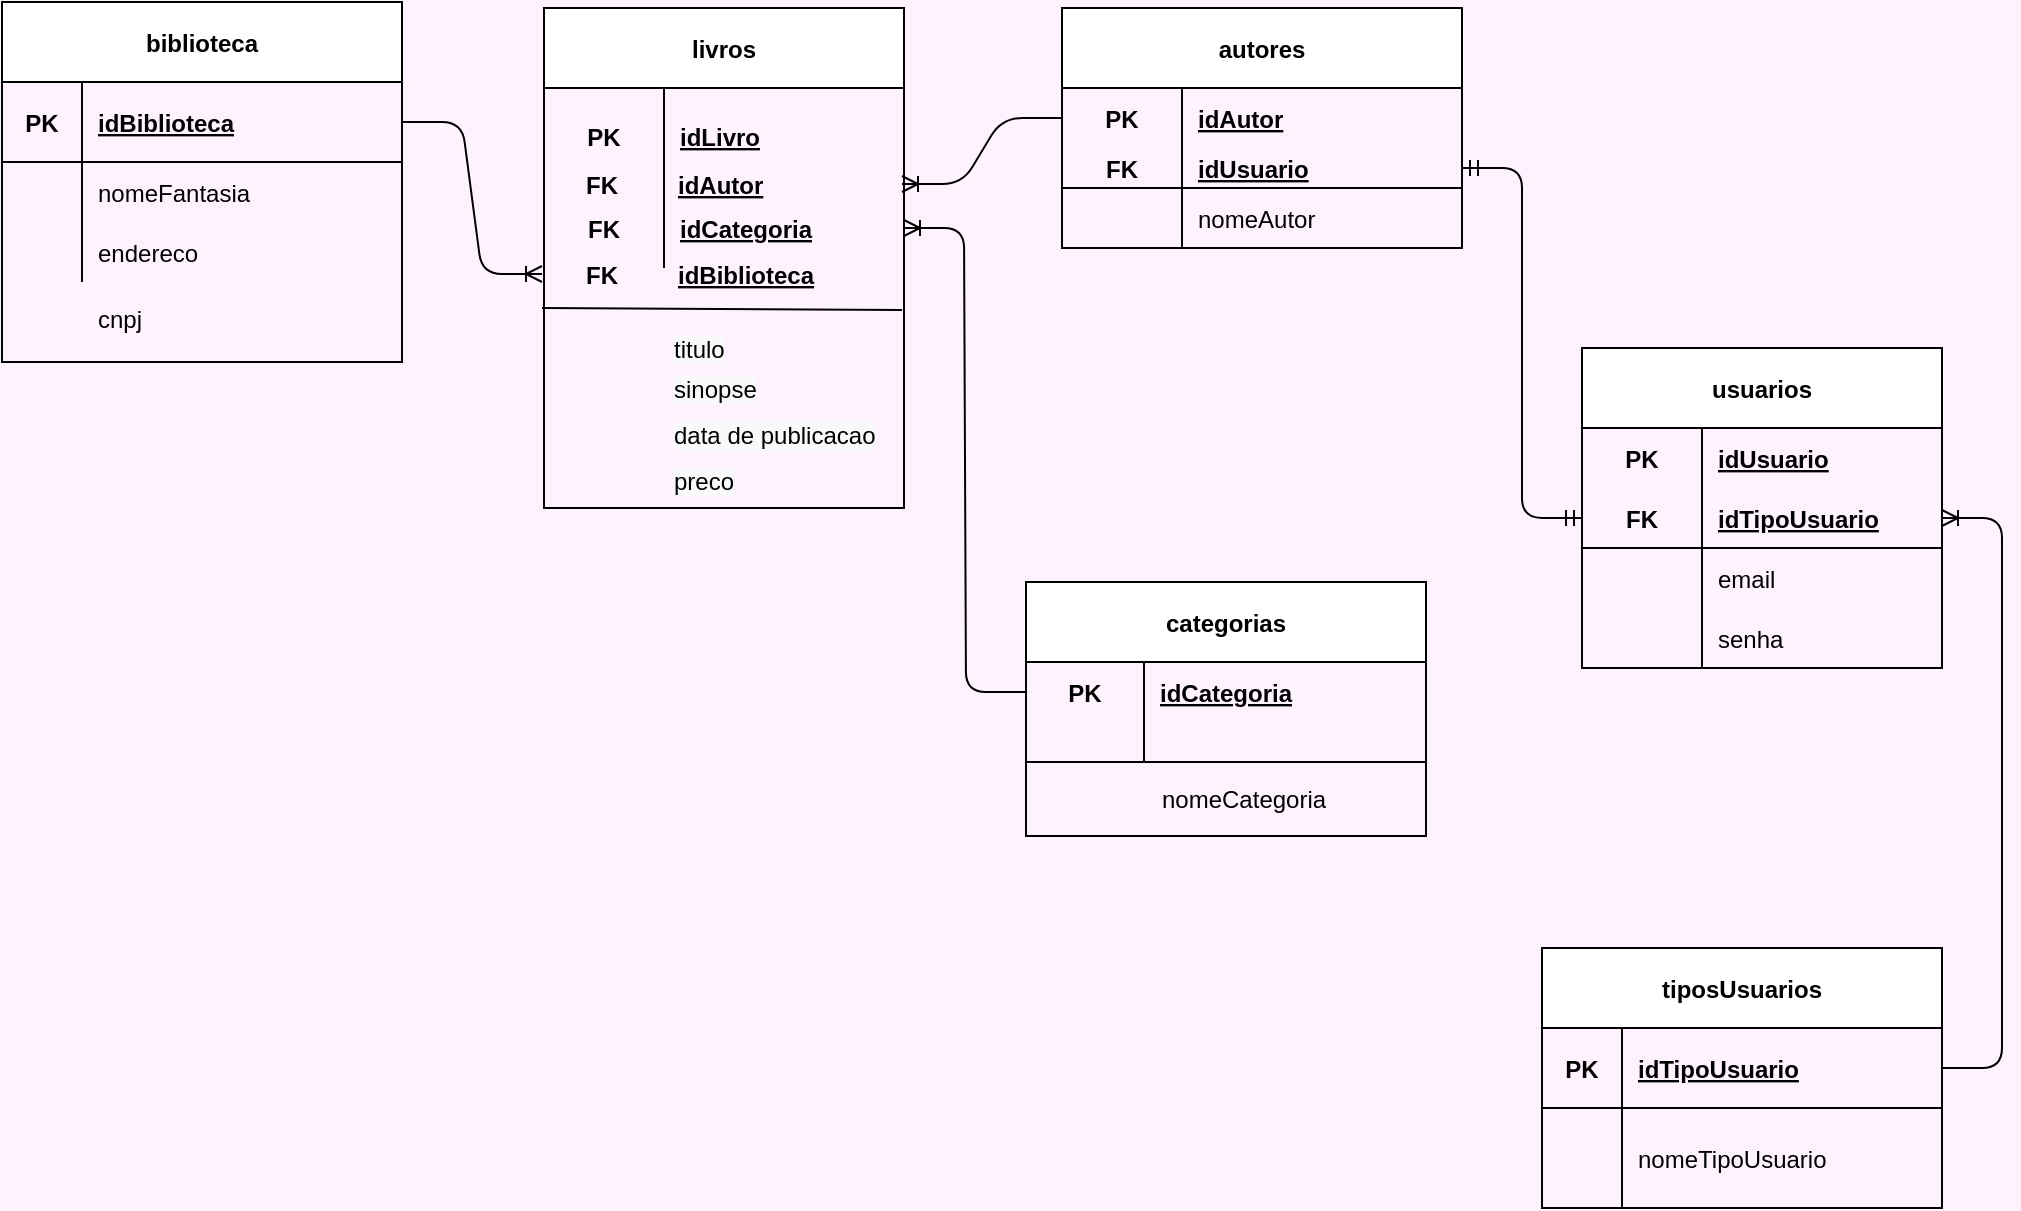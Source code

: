 <mxfile version="14.8.5" type="device"><diagram id="ErziVuV1Hj_cqhswYWtt" name="Page-1"><mxGraphModel dx="1422" dy="794" grid="1" gridSize="10" guides="1" tooltips="1" connect="1" arrows="1" fold="1" page="1" pageScale="1" pageWidth="1169" pageHeight="827" background="#FFF2FF" math="0" shadow="0"><root><mxCell id="0"/><mxCell id="1" parent="0"/><mxCell id="-0Z5DmW164gVqVlQ737_-1" value="tiposUsuarios" style="shape=table;startSize=40;container=1;collapsible=1;childLayout=tableLayout;fixedRows=1;rowLines=0;fontStyle=1;align=center;resizeLast=1;" vertex="1" parent="1"><mxGeometry x="800" y="550" width="200" height="130" as="geometry"/></mxCell><mxCell id="-0Z5DmW164gVqVlQ737_-2" value="" style="shape=partialRectangle;collapsible=0;dropTarget=0;pointerEvents=0;fillColor=none;top=0;left=0;bottom=1;right=0;points=[[0,0.5],[1,0.5]];portConstraint=eastwest;" vertex="1" parent="-0Z5DmW164gVqVlQ737_-1"><mxGeometry y="40" width="200" height="40" as="geometry"/></mxCell><mxCell id="-0Z5DmW164gVqVlQ737_-3" value="PK" style="shape=partialRectangle;connectable=0;fillColor=none;top=0;left=0;bottom=0;right=0;fontStyle=1;overflow=hidden;" vertex="1" parent="-0Z5DmW164gVqVlQ737_-2"><mxGeometry width="40" height="40" as="geometry"/></mxCell><mxCell id="-0Z5DmW164gVqVlQ737_-4" value="idTipoUsuario" style="shape=partialRectangle;connectable=0;fillColor=none;top=0;left=0;bottom=0;right=0;align=left;spacingLeft=6;fontStyle=5;overflow=hidden;" vertex="1" parent="-0Z5DmW164gVqVlQ737_-2"><mxGeometry x="40" width="160" height="40" as="geometry"/></mxCell><mxCell id="-0Z5DmW164gVqVlQ737_-5" value="" style="shape=partialRectangle;collapsible=0;dropTarget=0;pointerEvents=0;fillColor=none;top=0;left=0;bottom=0;right=0;points=[[0,0.5],[1,0.5]];portConstraint=eastwest;" vertex="1" parent="-0Z5DmW164gVqVlQ737_-1"><mxGeometry y="80" width="200" height="50" as="geometry"/></mxCell><mxCell id="-0Z5DmW164gVqVlQ737_-6" value="" style="shape=partialRectangle;connectable=0;fillColor=none;top=0;left=0;bottom=0;right=0;editable=1;overflow=hidden;" vertex="1" parent="-0Z5DmW164gVqVlQ737_-5"><mxGeometry width="40" height="50" as="geometry"/></mxCell><mxCell id="-0Z5DmW164gVqVlQ737_-7" value="nomeTipoUsuario" style="shape=partialRectangle;connectable=0;fillColor=none;top=0;left=0;bottom=0;right=0;align=left;spacingLeft=6;overflow=hidden;" vertex="1" parent="-0Z5DmW164gVqVlQ737_-5"><mxGeometry x="40" width="160" height="50" as="geometry"/></mxCell><mxCell id="-0Z5DmW164gVqVlQ737_-83" value="biblioteca" style="shape=table;startSize=40;container=1;collapsible=1;childLayout=tableLayout;fixedRows=1;rowLines=0;fontStyle=1;align=center;resizeLast=1;" vertex="1" parent="1"><mxGeometry x="30" y="77" width="200" height="180" as="geometry"/></mxCell><mxCell id="-0Z5DmW164gVqVlQ737_-84" value="" style="shape=partialRectangle;collapsible=0;dropTarget=0;pointerEvents=0;fillColor=none;top=0;left=0;bottom=1;right=0;points=[[0,0.5],[1,0.5]];portConstraint=eastwest;" vertex="1" parent="-0Z5DmW164gVqVlQ737_-83"><mxGeometry y="40" width="200" height="40" as="geometry"/></mxCell><mxCell id="-0Z5DmW164gVqVlQ737_-85" value="PK" style="shape=partialRectangle;connectable=0;fillColor=none;top=0;left=0;bottom=0;right=0;fontStyle=1;overflow=hidden;" vertex="1" parent="-0Z5DmW164gVqVlQ737_-84"><mxGeometry width="40" height="40" as="geometry"/></mxCell><mxCell id="-0Z5DmW164gVqVlQ737_-86" value="idBiblioteca" style="shape=partialRectangle;connectable=0;fillColor=none;top=0;left=0;bottom=0;right=0;align=left;spacingLeft=6;fontStyle=5;overflow=hidden;" vertex="1" parent="-0Z5DmW164gVqVlQ737_-84"><mxGeometry x="40" width="160" height="40" as="geometry"/></mxCell><mxCell id="-0Z5DmW164gVqVlQ737_-87" value="" style="shape=partialRectangle;collapsible=0;dropTarget=0;pointerEvents=0;fillColor=none;top=0;left=0;bottom=0;right=0;points=[[0,0.5],[1,0.5]];portConstraint=eastwest;" vertex="1" parent="-0Z5DmW164gVqVlQ737_-83"><mxGeometry y="80" width="200" height="30" as="geometry"/></mxCell><mxCell id="-0Z5DmW164gVqVlQ737_-88" value="" style="shape=partialRectangle;connectable=0;fillColor=none;top=0;left=0;bottom=0;right=0;editable=1;overflow=hidden;" vertex="1" parent="-0Z5DmW164gVqVlQ737_-87"><mxGeometry width="40" height="30" as="geometry"/></mxCell><mxCell id="-0Z5DmW164gVqVlQ737_-89" value="nomeFantasia" style="shape=partialRectangle;connectable=0;fillColor=none;top=0;left=0;bottom=0;right=0;align=left;spacingLeft=6;overflow=hidden;" vertex="1" parent="-0Z5DmW164gVqVlQ737_-87"><mxGeometry x="40" width="160" height="30" as="geometry"/></mxCell><mxCell id="-0Z5DmW164gVqVlQ737_-248" value="" style="shape=partialRectangle;collapsible=0;dropTarget=0;pointerEvents=0;fillColor=none;top=0;left=0;bottom=0;right=0;points=[[0,0.5],[1,0.5]];portConstraint=eastwest;" vertex="1" parent="-0Z5DmW164gVqVlQ737_-83"><mxGeometry y="110" width="200" height="30" as="geometry"/></mxCell><mxCell id="-0Z5DmW164gVqVlQ737_-249" value="" style="shape=partialRectangle;connectable=0;fillColor=none;top=0;left=0;bottom=0;right=0;editable=1;overflow=hidden;" vertex="1" parent="-0Z5DmW164gVqVlQ737_-248"><mxGeometry width="40" height="30" as="geometry"/></mxCell><mxCell id="-0Z5DmW164gVqVlQ737_-250" value="endereco" style="shape=partialRectangle;connectable=0;fillColor=none;top=0;left=0;bottom=0;right=0;align=left;spacingLeft=6;overflow=hidden;" vertex="1" parent="-0Z5DmW164gVqVlQ737_-248"><mxGeometry x="40" width="160" height="30" as="geometry"/></mxCell><mxCell id="-0Z5DmW164gVqVlQ737_-109" value="autores" style="shape=table;startSize=40;container=1;collapsible=1;childLayout=tableLayout;fixedRows=1;rowLines=0;fontStyle=1;align=center;resizeLast=1;" vertex="1" parent="1"><mxGeometry x="560" y="80" width="200" height="120" as="geometry"/></mxCell><mxCell id="-0Z5DmW164gVqVlQ737_-110" value="" style="shape=partialRectangle;collapsible=0;dropTarget=0;pointerEvents=0;fillColor=none;top=0;left=0;bottom=0;right=0;points=[[0,0.5],[1,0.5]];portConstraint=eastwest;" vertex="1" parent="-0Z5DmW164gVqVlQ737_-109"><mxGeometry y="40" width="200" height="30" as="geometry"/></mxCell><mxCell id="-0Z5DmW164gVqVlQ737_-111" value="PK" style="shape=partialRectangle;connectable=0;fillColor=none;top=0;left=0;bottom=0;right=0;fontStyle=1;overflow=hidden;" vertex="1" parent="-0Z5DmW164gVqVlQ737_-110"><mxGeometry width="60" height="30" as="geometry"/></mxCell><mxCell id="-0Z5DmW164gVqVlQ737_-112" value="idAutor" style="shape=partialRectangle;connectable=0;fillColor=none;top=0;left=0;bottom=0;right=0;align=left;spacingLeft=6;fontStyle=5;overflow=hidden;" vertex="1" parent="-0Z5DmW164gVqVlQ737_-110"><mxGeometry x="60" width="140" height="30" as="geometry"/></mxCell><mxCell id="-0Z5DmW164gVqVlQ737_-113" value="" style="shape=partialRectangle;collapsible=0;dropTarget=0;pointerEvents=0;fillColor=none;top=0;left=0;bottom=1;right=0;points=[[0,0.5],[1,0.5]];portConstraint=eastwest;" vertex="1" parent="-0Z5DmW164gVqVlQ737_-109"><mxGeometry y="70" width="200" height="20" as="geometry"/></mxCell><mxCell id="-0Z5DmW164gVqVlQ737_-114" value="FK" style="shape=partialRectangle;connectable=0;fillColor=none;top=0;left=0;bottom=0;right=0;fontStyle=1;overflow=hidden;" vertex="1" parent="-0Z5DmW164gVqVlQ737_-113"><mxGeometry width="60" height="20" as="geometry"/></mxCell><mxCell id="-0Z5DmW164gVqVlQ737_-115" value="idUsuario" style="shape=partialRectangle;connectable=0;fillColor=none;top=0;left=0;bottom=0;right=0;align=left;spacingLeft=6;fontStyle=5;overflow=hidden;" vertex="1" parent="-0Z5DmW164gVqVlQ737_-113"><mxGeometry x="60" width="140" height="20" as="geometry"/></mxCell><mxCell id="-0Z5DmW164gVqVlQ737_-116" value="" style="shape=partialRectangle;collapsible=0;dropTarget=0;pointerEvents=0;fillColor=none;top=0;left=0;bottom=0;right=0;points=[[0,0.5],[1,0.5]];portConstraint=eastwest;" vertex="1" parent="-0Z5DmW164gVqVlQ737_-109"><mxGeometry y="90" width="200" height="30" as="geometry"/></mxCell><mxCell id="-0Z5DmW164gVqVlQ737_-117" value="" style="shape=partialRectangle;connectable=0;fillColor=none;top=0;left=0;bottom=0;right=0;editable=1;overflow=hidden;" vertex="1" parent="-0Z5DmW164gVqVlQ737_-116"><mxGeometry width="60" height="30" as="geometry"/></mxCell><mxCell id="-0Z5DmW164gVqVlQ737_-118" value="nomeAutor" style="shape=partialRectangle;connectable=0;fillColor=none;top=0;left=0;bottom=0;right=0;align=left;spacingLeft=6;overflow=hidden;" vertex="1" parent="-0Z5DmW164gVqVlQ737_-116"><mxGeometry x="60" width="140" height="30" as="geometry"/></mxCell><mxCell id="-0Z5DmW164gVqVlQ737_-172" value="categorias" style="shape=table;startSize=40;container=1;collapsible=1;childLayout=tableLayout;fixedRows=1;rowLines=0;fontStyle=1;align=center;resizeLast=1;" vertex="1" parent="1"><mxGeometry x="542" y="367" width="200" height="127" as="geometry"/></mxCell><mxCell id="-0Z5DmW164gVqVlQ737_-173" value="" style="shape=partialRectangle;collapsible=0;dropTarget=0;pointerEvents=0;fillColor=none;top=0;left=0;bottom=0;right=0;points=[[0,0.5],[1,0.5]];portConstraint=eastwest;" vertex="1" parent="-0Z5DmW164gVqVlQ737_-172"><mxGeometry y="40" width="200" height="30" as="geometry"/></mxCell><mxCell id="-0Z5DmW164gVqVlQ737_-174" value="PK" style="shape=partialRectangle;connectable=0;fillColor=none;top=0;left=0;bottom=0;right=0;fontStyle=1;overflow=hidden;" vertex="1" parent="-0Z5DmW164gVqVlQ737_-173"><mxGeometry width="59" height="30" as="geometry"/></mxCell><mxCell id="-0Z5DmW164gVqVlQ737_-175" value="idCategoria" style="shape=partialRectangle;connectable=0;fillColor=none;top=0;left=0;bottom=0;right=0;align=left;spacingLeft=6;fontStyle=5;overflow=hidden;" vertex="1" parent="-0Z5DmW164gVqVlQ737_-173"><mxGeometry x="59" width="141" height="30" as="geometry"/></mxCell><mxCell id="-0Z5DmW164gVqVlQ737_-176" value="" style="shape=partialRectangle;collapsible=0;dropTarget=0;pointerEvents=0;fillColor=none;top=0;left=0;bottom=1;right=0;points=[[0,0.5],[1,0.5]];portConstraint=eastwest;" vertex="1" parent="-0Z5DmW164gVqVlQ737_-172"><mxGeometry y="70" width="200" height="20" as="geometry"/></mxCell><mxCell id="-0Z5DmW164gVqVlQ737_-177" value="" style="shape=partialRectangle;connectable=0;fillColor=none;top=0;left=0;bottom=0;right=0;fontStyle=1;overflow=hidden;" vertex="1" parent="-0Z5DmW164gVqVlQ737_-176"><mxGeometry width="59" height="20" as="geometry"/></mxCell><mxCell id="-0Z5DmW164gVqVlQ737_-178" value="" style="shape=partialRectangle;connectable=0;fillColor=none;top=0;left=0;bottom=0;right=0;align=left;spacingLeft=6;fontStyle=5;overflow=hidden;" vertex="1" parent="-0Z5DmW164gVqVlQ737_-176"><mxGeometry x="59" width="141" height="20" as="geometry"/></mxCell><mxCell id="-0Z5DmW164gVqVlQ737_-182" value="" style="edgeStyle=entityRelationEdgeStyle;fontSize=12;html=1;endArrow=ERoneToMany;" edge="1" parent="1" source="-0Z5DmW164gVqVlQ737_-84" target="-0Z5DmW164gVqVlQ737_-233"><mxGeometry width="100" height="100" relative="1" as="geometry"><mxPoint x="210" y="250" as="sourcePoint"/><mxPoint x="270" y="364" as="targetPoint"/></mxGeometry></mxCell><mxCell id="-0Z5DmW164gVqVlQ737_-183" value="livros" style="shape=table;startSize=40;container=1;collapsible=1;childLayout=tableLayout;fixedRows=1;rowLines=0;fontStyle=1;align=center;resizeLast=1;" vertex="1" parent="1"><mxGeometry x="301" y="80" width="180" height="250" as="geometry"/></mxCell><mxCell id="-0Z5DmW164gVqVlQ737_-184" value="" style="shape=partialRectangle;collapsible=0;dropTarget=0;pointerEvents=0;fillColor=none;top=0;left=0;bottom=0;right=0;points=[[0,0.5],[1,0.5]];portConstraint=eastwest;" vertex="1" parent="-0Z5DmW164gVqVlQ737_-183"><mxGeometry y="40" width="180" height="48" as="geometry"/></mxCell><mxCell id="-0Z5DmW164gVqVlQ737_-185" value="PK" style="shape=partialRectangle;connectable=0;fillColor=none;top=0;left=0;bottom=0;right=0;fontStyle=1;overflow=hidden;" vertex="1" parent="-0Z5DmW164gVqVlQ737_-184"><mxGeometry width="60" height="48" as="geometry"/></mxCell><mxCell id="-0Z5DmW164gVqVlQ737_-186" value="idLivro" style="shape=partialRectangle;connectable=0;fillColor=none;top=0;left=0;bottom=0;right=0;align=left;spacingLeft=6;fontStyle=5;overflow=hidden;" vertex="1" parent="-0Z5DmW164gVqVlQ737_-184"><mxGeometry x="60" width="120" height="48" as="geometry"/></mxCell><mxCell id="-0Z5DmW164gVqVlQ737_-190" value="" style="shape=partialRectangle;collapsible=0;dropTarget=0;pointerEvents=0;fillColor=none;top=0;left=0;bottom=0;right=0;points=[[0,0.5],[1,0.5]];portConstraint=eastwest;" vertex="1" parent="-0Z5DmW164gVqVlQ737_-183"><mxGeometry y="88" width="180" height="42" as="geometry"/></mxCell><mxCell id="-0Z5DmW164gVqVlQ737_-191" value="" style="shape=partialRectangle;connectable=0;fillColor=none;top=0;left=0;bottom=0;right=0;editable=1;overflow=hidden;" vertex="1" parent="-0Z5DmW164gVqVlQ737_-190"><mxGeometry width="60" height="42" as="geometry"/></mxCell><mxCell id="-0Z5DmW164gVqVlQ737_-192" value="" style="shape=partialRectangle;connectable=0;fillColor=none;top=0;left=0;bottom=0;right=0;align=left;spacingLeft=6;overflow=hidden;" vertex="1" parent="-0Z5DmW164gVqVlQ737_-190"><mxGeometry x="60" width="120" height="42" as="geometry"/></mxCell><mxCell id="-0Z5DmW164gVqVlQ737_-201" value="" style="shape=partialRectangle;collapsible=0;dropTarget=0;pointerEvents=0;fillColor=none;top=0;left=0;bottom=0;right=0;points=[[0,0.5],[1,0.5]];portConstraint=eastwest;" vertex="1" parent="1"><mxGeometry x="300" y="153" width="180" height="30" as="geometry"/></mxCell><mxCell id="-0Z5DmW164gVqVlQ737_-202" value="FK" style="shape=partialRectangle;connectable=0;fillColor=none;top=0;left=0;bottom=0;right=0;fontStyle=1;overflow=hidden;" vertex="1" parent="-0Z5DmW164gVqVlQ737_-201"><mxGeometry width="60" height="30" as="geometry"/></mxCell><mxCell id="-0Z5DmW164gVqVlQ737_-203" value="idAutor" style="shape=partialRectangle;connectable=0;fillColor=none;top=0;left=0;bottom=0;right=0;align=left;spacingLeft=6;fontStyle=5;overflow=hidden;" vertex="1" parent="-0Z5DmW164gVqVlQ737_-201"><mxGeometry x="60" width="120" height="30" as="geometry"/></mxCell><mxCell id="-0Z5DmW164gVqVlQ737_-204" value="usuarios" style="shape=table;startSize=40;container=1;collapsible=1;childLayout=tableLayout;fixedRows=1;rowLines=0;fontStyle=1;align=center;resizeLast=1;" vertex="1" parent="1"><mxGeometry x="820" y="250" width="180" height="160" as="geometry"/></mxCell><mxCell id="-0Z5DmW164gVqVlQ737_-205" value="" style="shape=partialRectangle;collapsible=0;dropTarget=0;pointerEvents=0;fillColor=none;top=0;left=0;bottom=0;right=0;points=[[0,0.5],[1,0.5]];portConstraint=eastwest;" vertex="1" parent="-0Z5DmW164gVqVlQ737_-204"><mxGeometry y="40" width="180" height="30" as="geometry"/></mxCell><mxCell id="-0Z5DmW164gVqVlQ737_-206" value="PK" style="shape=partialRectangle;connectable=0;fillColor=none;top=0;left=0;bottom=0;right=0;fontStyle=1;overflow=hidden;" vertex="1" parent="-0Z5DmW164gVqVlQ737_-205"><mxGeometry width="60" height="30" as="geometry"/></mxCell><mxCell id="-0Z5DmW164gVqVlQ737_-207" value="idUsuario" style="shape=partialRectangle;connectable=0;fillColor=none;top=0;left=0;bottom=0;right=0;align=left;spacingLeft=6;fontStyle=5;overflow=hidden;" vertex="1" parent="-0Z5DmW164gVqVlQ737_-205"><mxGeometry x="60" width="120" height="30" as="geometry"/></mxCell><mxCell id="-0Z5DmW164gVqVlQ737_-208" value="" style="shape=partialRectangle;collapsible=0;dropTarget=0;pointerEvents=0;fillColor=none;top=0;left=0;bottom=1;right=0;points=[[0,0.5],[1,0.5]];portConstraint=eastwest;" vertex="1" parent="-0Z5DmW164gVqVlQ737_-204"><mxGeometry y="70" width="180" height="30" as="geometry"/></mxCell><mxCell id="-0Z5DmW164gVqVlQ737_-209" value="FK" style="shape=partialRectangle;connectable=0;fillColor=none;top=0;left=0;bottom=0;right=0;fontStyle=1;overflow=hidden;" vertex="1" parent="-0Z5DmW164gVqVlQ737_-208"><mxGeometry width="60" height="30" as="geometry"/></mxCell><mxCell id="-0Z5DmW164gVqVlQ737_-210" value="idTipoUsuario" style="shape=partialRectangle;connectable=0;fillColor=none;top=0;left=0;bottom=0;right=0;align=left;spacingLeft=6;fontStyle=5;overflow=hidden;" vertex="1" parent="-0Z5DmW164gVqVlQ737_-208"><mxGeometry x="60" width="120" height="30" as="geometry"/></mxCell><mxCell id="-0Z5DmW164gVqVlQ737_-211" value="" style="shape=partialRectangle;collapsible=0;dropTarget=0;pointerEvents=0;fillColor=none;top=0;left=0;bottom=0;right=0;points=[[0,0.5],[1,0.5]];portConstraint=eastwest;" vertex="1" parent="-0Z5DmW164gVqVlQ737_-204"><mxGeometry y="100" width="180" height="30" as="geometry"/></mxCell><mxCell id="-0Z5DmW164gVqVlQ737_-212" value="" style="shape=partialRectangle;connectable=0;fillColor=none;top=0;left=0;bottom=0;right=0;editable=1;overflow=hidden;" vertex="1" parent="-0Z5DmW164gVqVlQ737_-211"><mxGeometry width="60" height="30" as="geometry"/></mxCell><mxCell id="-0Z5DmW164gVqVlQ737_-213" value="email" style="shape=partialRectangle;connectable=0;fillColor=none;top=0;left=0;bottom=0;right=0;align=left;spacingLeft=6;overflow=hidden;" vertex="1" parent="-0Z5DmW164gVqVlQ737_-211"><mxGeometry x="60" width="120" height="30" as="geometry"/></mxCell><mxCell id="-0Z5DmW164gVqVlQ737_-214" value="" style="shape=partialRectangle;collapsible=0;dropTarget=0;pointerEvents=0;fillColor=none;top=0;left=0;bottom=0;right=0;points=[[0,0.5],[1,0.5]];portConstraint=eastwest;" vertex="1" parent="-0Z5DmW164gVqVlQ737_-204"><mxGeometry y="130" width="180" height="30" as="geometry"/></mxCell><mxCell id="-0Z5DmW164gVqVlQ737_-215" value="" style="shape=partialRectangle;connectable=0;fillColor=none;top=0;left=0;bottom=0;right=0;editable=1;overflow=hidden;" vertex="1" parent="-0Z5DmW164gVqVlQ737_-214"><mxGeometry width="60" height="30" as="geometry"/></mxCell><mxCell id="-0Z5DmW164gVqVlQ737_-216" value="senha" style="shape=partialRectangle;connectable=0;fillColor=none;top=0;left=0;bottom=0;right=0;align=left;spacingLeft=6;overflow=hidden;" vertex="1" parent="-0Z5DmW164gVqVlQ737_-214"><mxGeometry x="60" width="120" height="30" as="geometry"/></mxCell><mxCell id="-0Z5DmW164gVqVlQ737_-220" value="" style="shape=partialRectangle;collapsible=0;dropTarget=0;pointerEvents=0;fillColor=none;top=0;left=0;bottom=0;right=0;points=[[0,0.5],[1,0.5]];portConstraint=eastwest;" vertex="1" parent="1"><mxGeometry x="542" y="453" width="180" height="44" as="geometry"/></mxCell><mxCell id="-0Z5DmW164gVqVlQ737_-221" value="" style="shape=partialRectangle;connectable=0;fillColor=none;top=0;left=0;bottom=0;right=0;editable=1;overflow=hidden;" vertex="1" parent="-0Z5DmW164gVqVlQ737_-220"><mxGeometry width="60" height="44" as="geometry"/></mxCell><mxCell id="-0Z5DmW164gVqVlQ737_-222" value="nomeCategoria" style="shape=partialRectangle;connectable=0;fillColor=none;top=0;left=0;bottom=0;right=0;align=left;spacingLeft=6;overflow=hidden;" vertex="1" parent="-0Z5DmW164gVqVlQ737_-220"><mxGeometry x="60" width="120" height="44" as="geometry"/></mxCell><mxCell id="-0Z5DmW164gVqVlQ737_-226" value="&lt;span style=&quot;color: rgb(0 , 0 , 0) ; font-family: &amp;#34;helvetica&amp;#34; ; font-size: 12px ; font-style: normal ; font-weight: 400 ; letter-spacing: normal ; text-align: left ; text-indent: 0px ; text-transform: none ; word-spacing: 0px ; background-color: rgb(248 , 249 , 250) ; display: inline ; float: none&quot;&gt;sinopse&lt;br&gt;&lt;/span&gt;" style="text;whiteSpace=wrap;html=1;" vertex="1" parent="1"><mxGeometry x="364" y="257" width="110" height="30" as="geometry"/></mxCell><mxCell id="-0Z5DmW164gVqVlQ737_-227" value="&lt;span style=&quot;color: rgb(0 , 0 , 0) ; font-family: &amp;#34;helvetica&amp;#34; ; font-size: 12px ; font-style: normal ; font-weight: 400 ; letter-spacing: normal ; text-align: left ; text-indent: 0px ; text-transform: none ; word-spacing: 0px ; background-color: rgb(248 , 249 , 250) ; display: inline ; float: none&quot;&gt;data de publicacao&lt;br&gt;&lt;/span&gt;" style="text;whiteSpace=wrap;html=1;" vertex="1" parent="1"><mxGeometry x="364" y="280" width="110" height="30" as="geometry"/></mxCell><mxCell id="-0Z5DmW164gVqVlQ737_-228" value="&lt;span style=&quot;color: rgb(0 , 0 , 0) ; font-family: &amp;#34;helvetica&amp;#34; ; font-size: 12px ; font-style: normal ; font-weight: 400 ; letter-spacing: normal ; text-align: left ; text-indent: 0px ; text-transform: none ; word-spacing: 0px ; background-color: rgb(248 , 249 , 250) ; display: inline ; float: none&quot;&gt;preco&lt;/span&gt;" style="text;whiteSpace=wrap;html=1;" vertex="1" parent="1"><mxGeometry x="364" y="303" width="110" height="27" as="geometry"/></mxCell><mxCell id="-0Z5DmW164gVqVlQ737_-229" value="" style="shape=partialRectangle;collapsible=0;dropTarget=0;pointerEvents=0;fillColor=none;top=0;left=0;bottom=0;right=0;points=[[0,0.5],[1,0.5]];portConstraint=eastwest;" vertex="1" parent="1"><mxGeometry x="301" y="175" width="180" height="30" as="geometry"/></mxCell><mxCell id="-0Z5DmW164gVqVlQ737_-230" value="FK" style="shape=partialRectangle;connectable=0;fillColor=none;top=0;left=0;bottom=0;right=0;fontStyle=1;overflow=hidden;" vertex="1" parent="-0Z5DmW164gVqVlQ737_-229"><mxGeometry width="60" height="30" as="geometry"/></mxCell><mxCell id="-0Z5DmW164gVqVlQ737_-231" value="idCategoria" style="shape=partialRectangle;connectable=0;fillColor=none;top=0;left=0;bottom=0;right=0;align=left;spacingLeft=6;fontStyle=5;overflow=hidden;" vertex="1" parent="-0Z5DmW164gVqVlQ737_-229"><mxGeometry x="60" width="120" height="30" as="geometry"/></mxCell><mxCell id="-0Z5DmW164gVqVlQ737_-232" value="" style="endArrow=none;html=1;rounded=0;" edge="1" parent="1"><mxGeometry relative="1" as="geometry"><mxPoint x="300" y="230" as="sourcePoint"/><mxPoint x="480" y="231" as="targetPoint"/></mxGeometry></mxCell><mxCell id="-0Z5DmW164gVqVlQ737_-233" value="" style="shape=partialRectangle;collapsible=0;dropTarget=0;pointerEvents=0;fillColor=none;top=0;left=0;bottom=0;right=0;points=[[0,0.5],[1,0.5]];portConstraint=eastwest;" vertex="1" parent="1"><mxGeometry x="300" y="198" width="180" height="30" as="geometry"/></mxCell><mxCell id="-0Z5DmW164gVqVlQ737_-234" value="FK" style="shape=partialRectangle;connectable=0;fillColor=none;top=0;left=0;bottom=0;right=0;fontStyle=1;overflow=hidden;" vertex="1" parent="-0Z5DmW164gVqVlQ737_-233"><mxGeometry width="60" height="30" as="geometry"/></mxCell><mxCell id="-0Z5DmW164gVqVlQ737_-235" value="idBiblioteca" style="shape=partialRectangle;connectable=0;fillColor=none;top=0;left=0;bottom=0;right=0;align=left;spacingLeft=6;fontStyle=5;overflow=hidden;" vertex="1" parent="-0Z5DmW164gVqVlQ737_-233"><mxGeometry x="60" width="120" height="30" as="geometry"/></mxCell><mxCell id="-0Z5DmW164gVqVlQ737_-237" value="&lt;span style=&quot;color: rgb(0 , 0 , 0) ; font-family: &amp;#34;helvetica&amp;#34; ; font-size: 12px ; font-style: normal ; font-weight: 400 ; letter-spacing: normal ; text-align: left ; text-indent: 0px ; text-transform: none ; word-spacing: 0px ; background-color: rgb(248 , 249 , 250) ; display: inline ; float: none&quot;&gt;titulo&lt;br&gt;&lt;/span&gt;" style="text;whiteSpace=wrap;html=1;" vertex="1" parent="1"><mxGeometry x="364" y="237" width="110" height="20" as="geometry"/></mxCell><mxCell id="-0Z5DmW164gVqVlQ737_-238" value="" style="edgeStyle=entityRelationEdgeStyle;fontSize=12;html=1;endArrow=ERmandOne;startArrow=ERmandOne;exitX=1;exitY=0.5;exitDx=0;exitDy=0;entryX=0;entryY=0.5;entryDx=0;entryDy=0;" edge="1" parent="1" source="-0Z5DmW164gVqVlQ737_-113" target="-0Z5DmW164gVqVlQ737_-208"><mxGeometry width="100" height="100" relative="1" as="geometry"><mxPoint x="760" y="230" as="sourcePoint"/><mxPoint x="860" y="130" as="targetPoint"/></mxGeometry></mxCell><mxCell id="-0Z5DmW164gVqVlQ737_-239" value="" style="edgeStyle=entityRelationEdgeStyle;fontSize=12;html=1;endArrow=ERoneToMany;" edge="1" parent="1" source="-0Z5DmW164gVqVlQ737_-2" target="-0Z5DmW164gVqVlQ737_-208"><mxGeometry width="100" height="100" relative="1" as="geometry"><mxPoint x="1170" y="580" as="sourcePoint"/><mxPoint x="1060" y="490" as="targetPoint"/></mxGeometry></mxCell><mxCell id="-0Z5DmW164gVqVlQ737_-240" value="" style="edgeStyle=entityRelationEdgeStyle;fontSize=12;html=1;endArrow=ERoneToMany;exitX=0;exitY=0.5;exitDx=0;exitDy=0;" edge="1" parent="1" source="-0Z5DmW164gVqVlQ737_-173" target="-0Z5DmW164gVqVlQ737_-229"><mxGeometry width="100" height="100" relative="1" as="geometry"><mxPoint x="470" y="280" as="sourcePoint"/><mxPoint x="570" y="180" as="targetPoint"/></mxGeometry></mxCell><mxCell id="-0Z5DmW164gVqVlQ737_-241" value="" style="edgeStyle=entityRelationEdgeStyle;fontSize=12;html=1;endArrow=ERoneToMany;entryX=1;entryY=0.5;entryDx=0;entryDy=0;entryPerimeter=0;exitX=0;exitY=0.5;exitDx=0;exitDy=0;" edge="1" parent="1" source="-0Z5DmW164gVqVlQ737_-110" target="-0Z5DmW164gVqVlQ737_-201"><mxGeometry width="100" height="100" relative="1" as="geometry"><mxPoint x="550" y="140" as="sourcePoint"/><mxPoint x="560" y="70" as="targetPoint"/></mxGeometry></mxCell><mxCell id="-0Z5DmW164gVqVlQ737_-244" value="" style="shape=partialRectangle;collapsible=0;dropTarget=0;pointerEvents=0;fillColor=none;top=0;left=0;bottom=0;right=0;points=[[0,0.5],[1,0.5]];portConstraint=eastwest;" vertex="1" parent="1"><mxGeometry x="30" y="220" width="200" height="30" as="geometry"/></mxCell><mxCell id="-0Z5DmW164gVqVlQ737_-245" value="" style="shape=partialRectangle;connectable=0;fillColor=none;top=0;left=0;bottom=0;right=0;editable=1;overflow=hidden;" vertex="1" parent="-0Z5DmW164gVqVlQ737_-244"><mxGeometry width="40" height="30" as="geometry"/></mxCell><mxCell id="-0Z5DmW164gVqVlQ737_-246" value="cnpj" style="shape=partialRectangle;connectable=0;fillColor=none;top=0;left=0;bottom=0;right=0;align=left;spacingLeft=6;overflow=hidden;" vertex="1" parent="-0Z5DmW164gVqVlQ737_-244"><mxGeometry x="40" width="160" height="30" as="geometry"/></mxCell></root></mxGraphModel></diagram></mxfile>